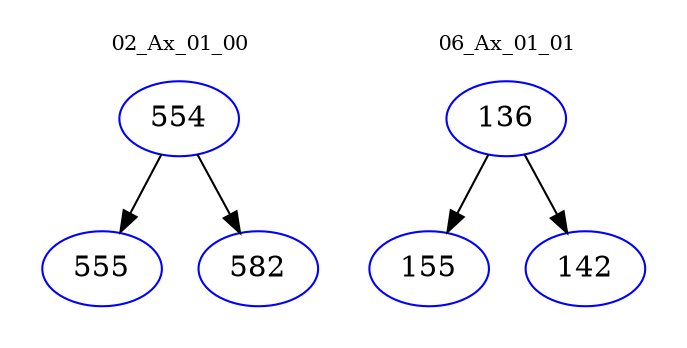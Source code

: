 digraph{
subgraph cluster_0 {
color = white
label = "02_Ax_01_00";
fontsize=10;
T0_554 [label="554", color="blue"]
T0_554 -> T0_555 [color="black"]
T0_555 [label="555", color="blue"]
T0_554 -> T0_582 [color="black"]
T0_582 [label="582", color="blue"]
}
subgraph cluster_1 {
color = white
label = "06_Ax_01_01";
fontsize=10;
T1_136 [label="136", color="blue"]
T1_136 -> T1_155 [color="black"]
T1_155 [label="155", color="blue"]
T1_136 -> T1_142 [color="black"]
T1_142 [label="142", color="blue"]
}
}
